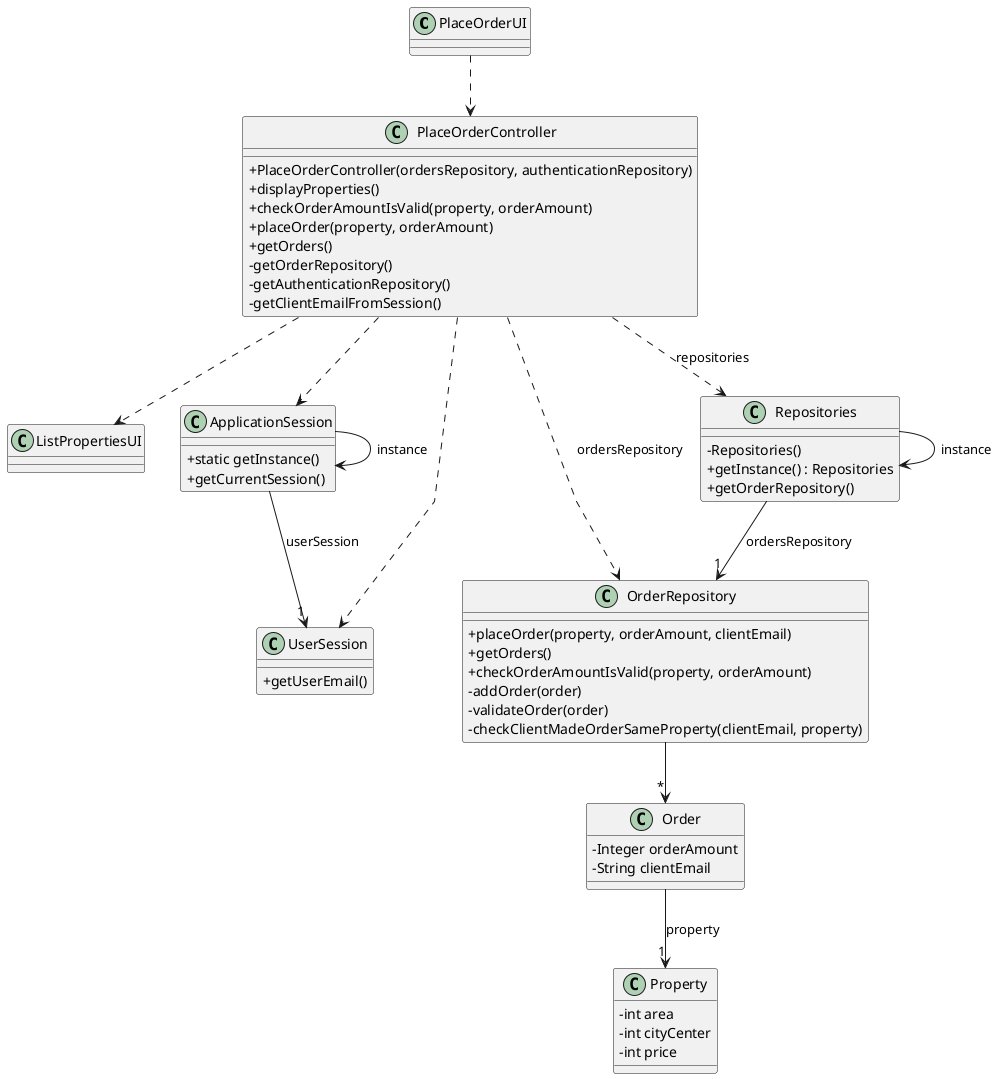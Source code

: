 @startuml
'skinparam monochrome true
skinparam packageStyle rectangle
skinparam shadowing false
skinparam linetype polyline
'skinparam linetype orto

skinparam classAttributeIconSize 0

'left to right direction

class PlaceOrderUI

class ListPropertiesUI

class PlaceOrderController{
    + PlaceOrderController(ordersRepository, authenticationRepository)
    + displayProperties()
    + checkOrderAmountIsValid(property, orderAmount)
    + placeOrder(property, orderAmount)
    + getOrders()
    - getOrderRepository()
    - getAuthenticationRepository()
    - getClientEmailFromSession()
}

class ApplicationSession{
    + static getInstance()
    + getCurrentSession()
}

class UserSession{
    + getUserEmail()
}

class Order{
    - Integer orderAmount
    - String clientEmail
}

class OrderRepository{
    + placeOrder(property, orderAmount, clientEmail)
    + getOrders()
    + checkOrderAmountIsValid(property, orderAmount)
    - addOrder(order)
    - validateOrder(order)
    - checkClientMadeOrderSameProperty(clientEmail, property)
}

class Repositories {
    - Repositories()
    + getInstance() : Repositories
    + getOrderRepository()
}

class Property{
    - int area
    - int cityCenter
    - int price
}

PlaceOrderUI ..> PlaceOrderController

PlaceOrderController ..> ListPropertiesUI
PlaceOrderController ..> ApplicationSession
PlaceOrderController ..> UserSession
PlaceOrderController ..> Repositories : repositories
PlaceOrderController ..> OrderRepository : ordersRepository

ApplicationSession --> ApplicationSession : instance
ApplicationSession --> "1" UserSession : userSession

Repositories --> Repositories : instance
Repositories --> "1" OrderRepository : ordersRepository

OrderRepository --> "*" Order

Order --> "1" Property : property


@enduml